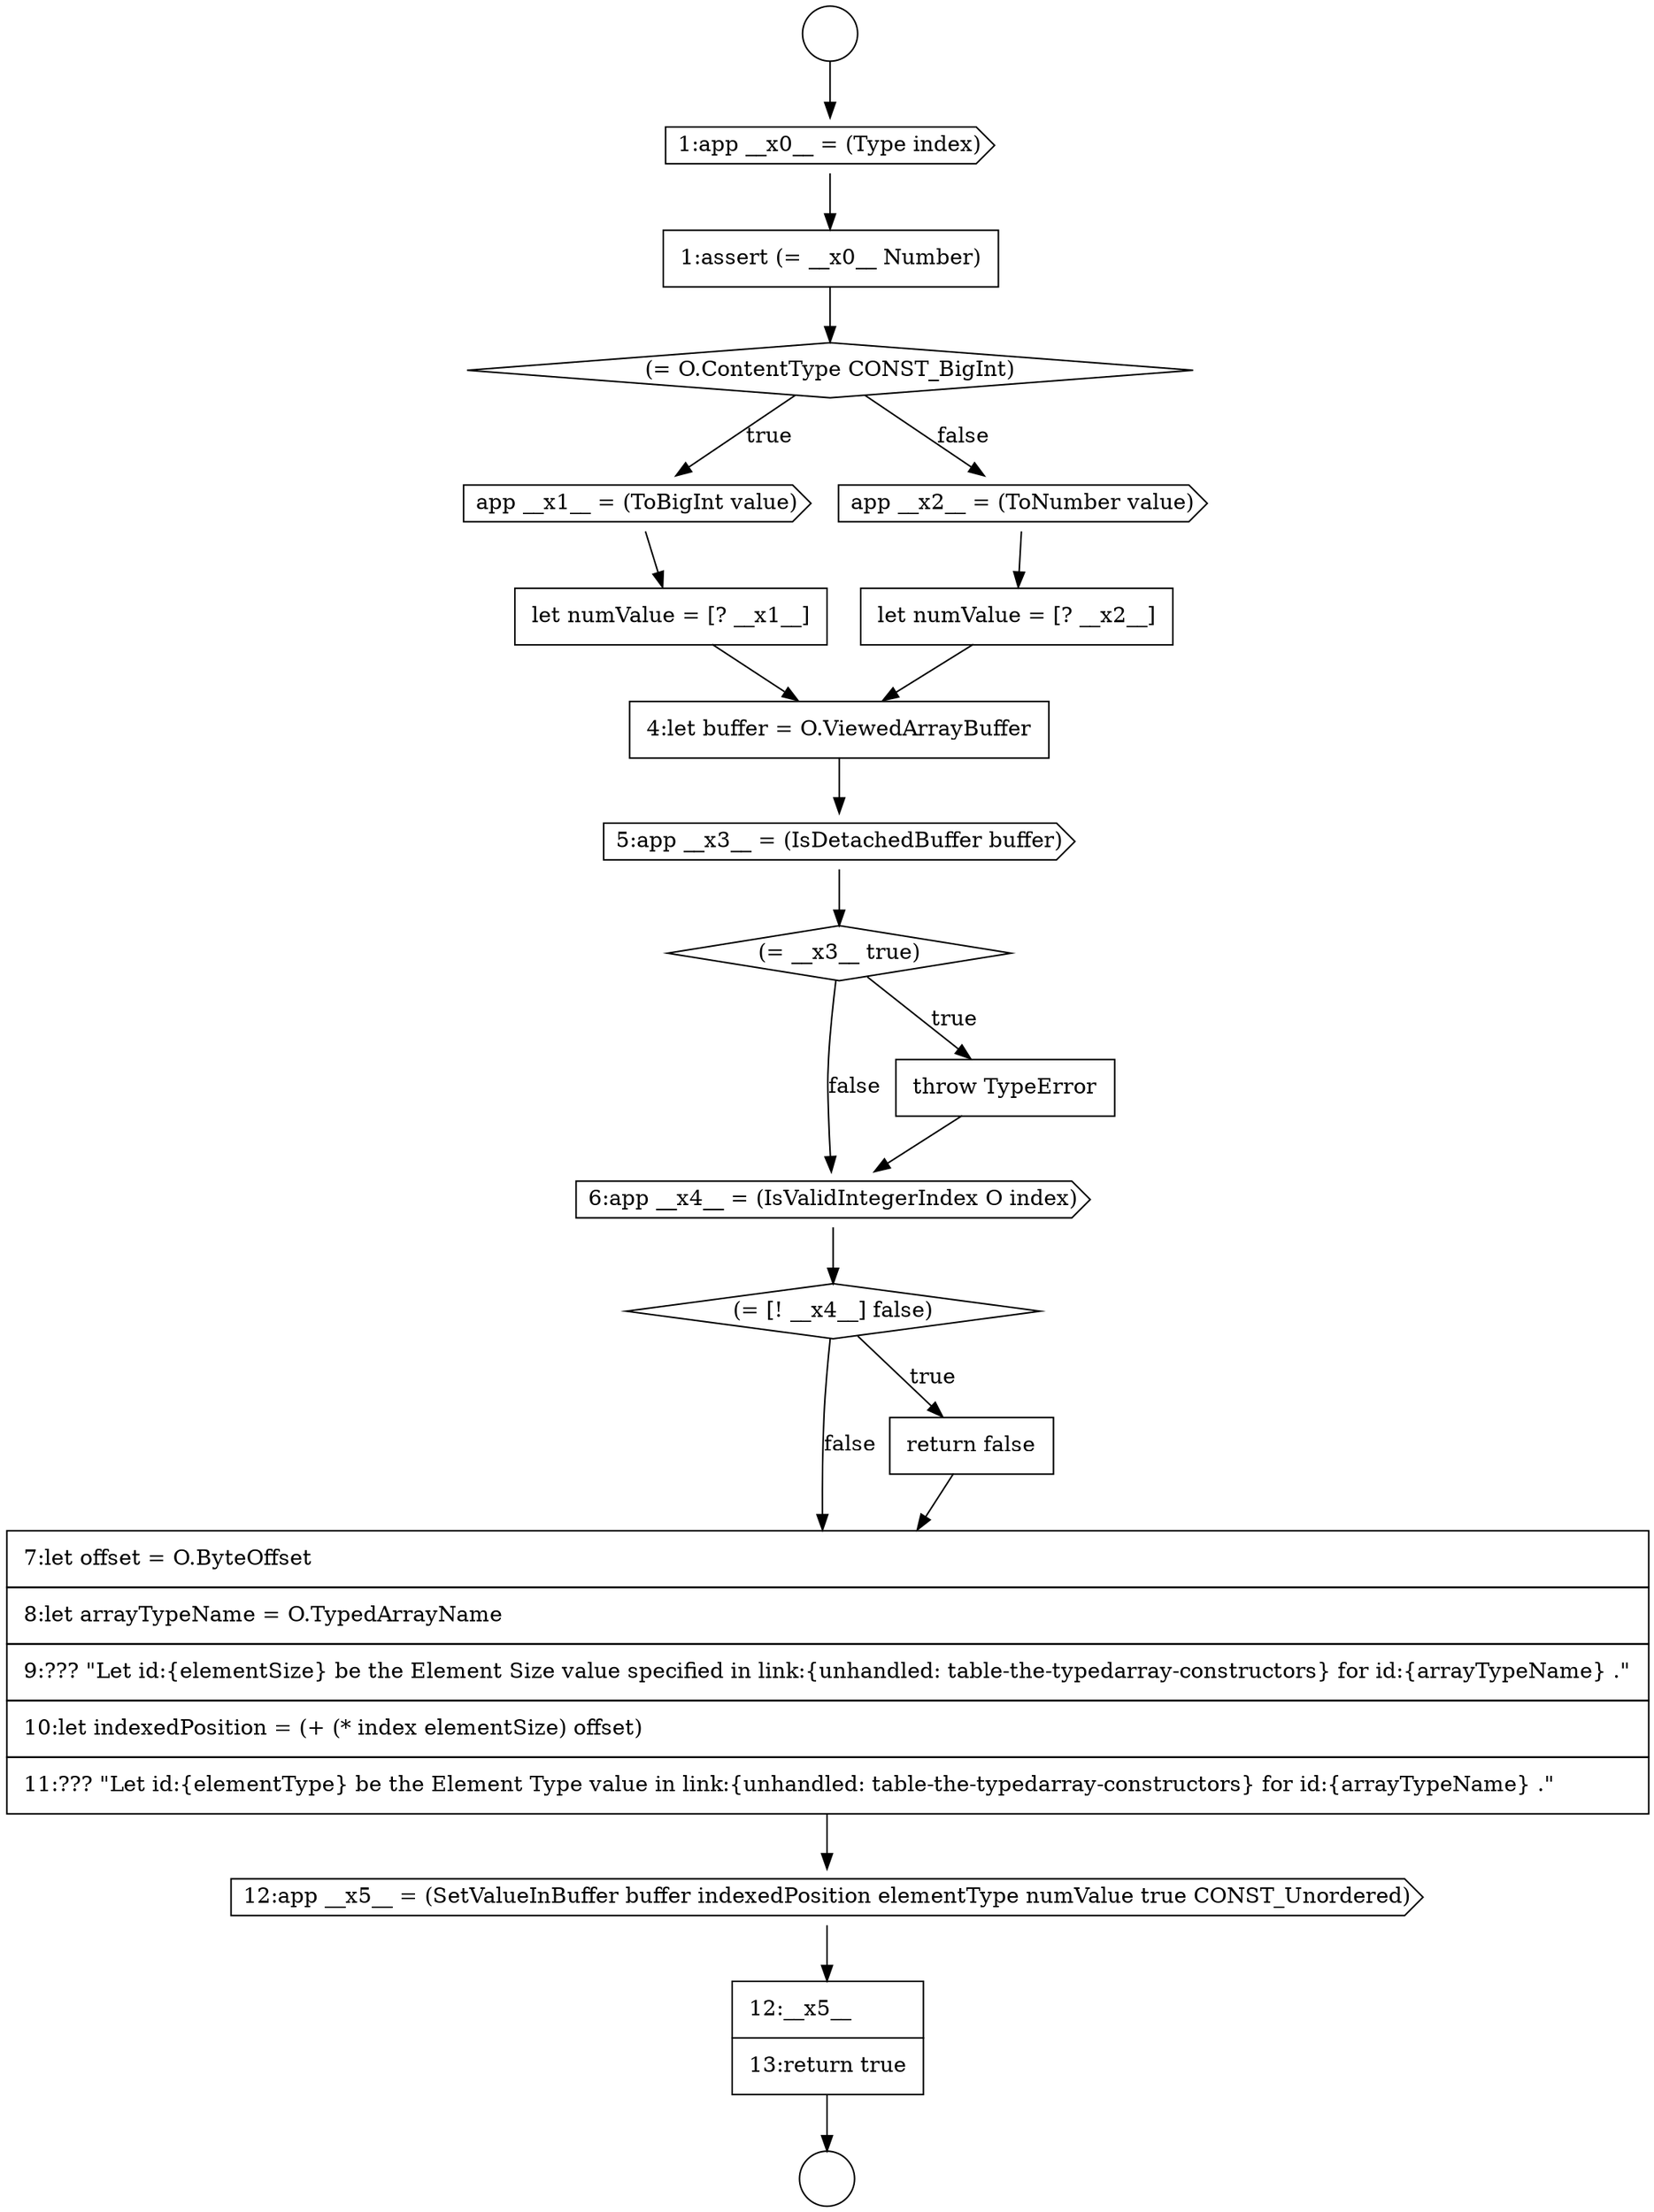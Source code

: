 digraph {
  node0 [shape=circle label=" " color="black" fillcolor="white" style=filled]
  node5 [shape=cds, label=<<font color="black">app __x1__ = (ToBigInt value)</font>> color="black" fillcolor="white" style=filled]
  node10 [shape=cds, label=<<font color="black">5:app __x3__ = (IsDetachedBuffer buffer)</font>> color="black" fillcolor="white" style=filled]
  node14 [shape=diamond, label=<<font color="black">(= [! __x4__] false)</font>> color="black" fillcolor="white" style=filled]
  node1 [shape=circle label=" " color="black" fillcolor="white" style=filled]
  node6 [shape=none, margin=0, label=<<font color="black">
    <table border="0" cellborder="1" cellspacing="0" cellpadding="10">
      <tr><td align="left">let numValue = [? __x1__]</td></tr>
    </table>
  </font>> color="black" fillcolor="white" style=filled]
  node9 [shape=none, margin=0, label=<<font color="black">
    <table border="0" cellborder="1" cellspacing="0" cellpadding="10">
      <tr><td align="left">4:let buffer = O.ViewedArrayBuffer</td></tr>
    </table>
  </font>> color="black" fillcolor="white" style=filled]
  node13 [shape=cds, label=<<font color="black">6:app __x4__ = (IsValidIntegerIndex O index)</font>> color="black" fillcolor="white" style=filled]
  node2 [shape=cds, label=<<font color="black">1:app __x0__ = (Type index)</font>> color="black" fillcolor="white" style=filled]
  node17 [shape=cds, label=<<font color="black">12:app __x5__ = (SetValueInBuffer buffer indexedPosition elementType numValue true CONST_Unordered)</font>> color="black" fillcolor="white" style=filled]
  node12 [shape=none, margin=0, label=<<font color="black">
    <table border="0" cellborder="1" cellspacing="0" cellpadding="10">
      <tr><td align="left">throw TypeError</td></tr>
    </table>
  </font>> color="black" fillcolor="white" style=filled]
  node7 [shape=cds, label=<<font color="black">app __x2__ = (ToNumber value)</font>> color="black" fillcolor="white" style=filled]
  node3 [shape=none, margin=0, label=<<font color="black">
    <table border="0" cellborder="1" cellspacing="0" cellpadding="10">
      <tr><td align="left">1:assert (= __x0__ Number)</td></tr>
    </table>
  </font>> color="black" fillcolor="white" style=filled]
  node18 [shape=none, margin=0, label=<<font color="black">
    <table border="0" cellborder="1" cellspacing="0" cellpadding="10">
      <tr><td align="left">12:__x5__</td></tr>
      <tr><td align="left">13:return true</td></tr>
    </table>
  </font>> color="black" fillcolor="white" style=filled]
  node16 [shape=none, margin=0, label=<<font color="black">
    <table border="0" cellborder="1" cellspacing="0" cellpadding="10">
      <tr><td align="left">7:let offset = O.ByteOffset</td></tr>
      <tr><td align="left">8:let arrayTypeName = O.TypedArrayName</td></tr>
      <tr><td align="left">9:??? &quot;Let id:{elementSize} be the Element Size value specified in link:{unhandled: table-the-typedarray-constructors} for id:{arrayTypeName} .&quot;</td></tr>
      <tr><td align="left">10:let indexedPosition = (+ (* index elementSize) offset)</td></tr>
      <tr><td align="left">11:??? &quot;Let id:{elementType} be the Element Type value in link:{unhandled: table-the-typedarray-constructors} for id:{arrayTypeName} .&quot;</td></tr>
    </table>
  </font>> color="black" fillcolor="white" style=filled]
  node11 [shape=diamond, label=<<font color="black">(= __x3__ true)</font>> color="black" fillcolor="white" style=filled]
  node8 [shape=none, margin=0, label=<<font color="black">
    <table border="0" cellborder="1" cellspacing="0" cellpadding="10">
      <tr><td align="left">let numValue = [? __x2__]</td></tr>
    </table>
  </font>> color="black" fillcolor="white" style=filled]
  node4 [shape=diamond, label=<<font color="black">(= O.ContentType CONST_BigInt)</font>> color="black" fillcolor="white" style=filled]
  node15 [shape=none, margin=0, label=<<font color="black">
    <table border="0" cellborder="1" cellspacing="0" cellpadding="10">
      <tr><td align="left">return false</td></tr>
    </table>
  </font>> color="black" fillcolor="white" style=filled]
  node7 -> node8 [ color="black"]
  node13 -> node14 [ color="black"]
  node12 -> node13 [ color="black"]
  node0 -> node2 [ color="black"]
  node9 -> node10 [ color="black"]
  node10 -> node11 [ color="black"]
  node8 -> node9 [ color="black"]
  node14 -> node15 [label=<<font color="black">true</font>> color="black"]
  node14 -> node16 [label=<<font color="black">false</font>> color="black"]
  node5 -> node6 [ color="black"]
  node3 -> node4 [ color="black"]
  node2 -> node3 [ color="black"]
  node15 -> node16 [ color="black"]
  node4 -> node5 [label=<<font color="black">true</font>> color="black"]
  node4 -> node7 [label=<<font color="black">false</font>> color="black"]
  node11 -> node12 [label=<<font color="black">true</font>> color="black"]
  node11 -> node13 [label=<<font color="black">false</font>> color="black"]
  node16 -> node17 [ color="black"]
  node6 -> node9 [ color="black"]
  node18 -> node1 [ color="black"]
  node17 -> node18 [ color="black"]
}

